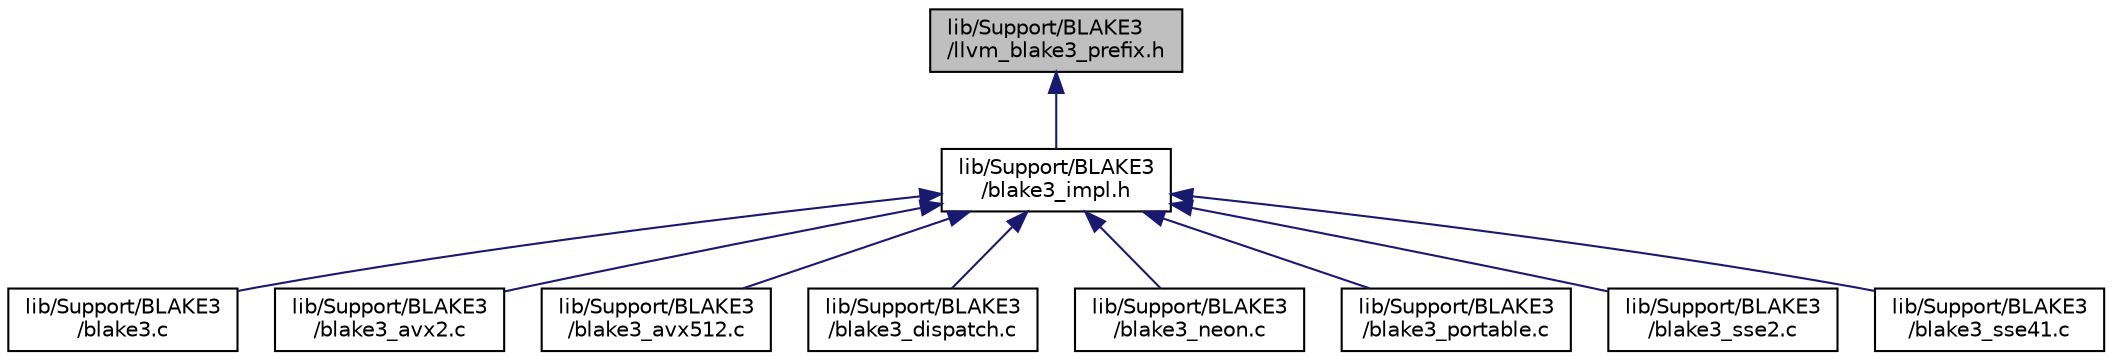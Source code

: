 digraph "lib/Support/BLAKE3/llvm_blake3_prefix.h"
{
 // LATEX_PDF_SIZE
  bgcolor="transparent";
  edge [fontname="Helvetica",fontsize="10",labelfontname="Helvetica",labelfontsize="10"];
  node [fontname="Helvetica",fontsize="10",shape=record];
  Node1 [label="lib/Support/BLAKE3\l/llvm_blake3_prefix.h",height=0.2,width=0.4,color="black", fillcolor="grey75", style="filled", fontcolor="black",tooltip=" "];
  Node1 -> Node2 [dir="back",color="midnightblue",fontsize="10",style="solid",fontname="Helvetica"];
  Node2 [label="lib/Support/BLAKE3\l/blake3_impl.h",height=0.2,width=0.4,color="black",URL="$blake3__impl_8h.html",tooltip=" "];
  Node2 -> Node3 [dir="back",color="midnightblue",fontsize="10",style="solid",fontname="Helvetica"];
  Node3 [label="lib/Support/BLAKE3\l/blake3.c",height=0.2,width=0.4,color="black",URL="$blake3_8c.html",tooltip=" "];
  Node2 -> Node4 [dir="back",color="midnightblue",fontsize="10",style="solid",fontname="Helvetica"];
  Node4 [label="lib/Support/BLAKE3\l/blake3_avx2.c",height=0.2,width=0.4,color="black",URL="$blake3__avx2_8c.html",tooltip=" "];
  Node2 -> Node5 [dir="back",color="midnightblue",fontsize="10",style="solid",fontname="Helvetica"];
  Node5 [label="lib/Support/BLAKE3\l/blake3_avx512.c",height=0.2,width=0.4,color="black",URL="$blake3__avx512_8c.html",tooltip=" "];
  Node2 -> Node6 [dir="back",color="midnightblue",fontsize="10",style="solid",fontname="Helvetica"];
  Node6 [label="lib/Support/BLAKE3\l/blake3_dispatch.c",height=0.2,width=0.4,color="black",URL="$blake3__dispatch_8c.html",tooltip=" "];
  Node2 -> Node7 [dir="back",color="midnightblue",fontsize="10",style="solid",fontname="Helvetica"];
  Node7 [label="lib/Support/BLAKE3\l/blake3_neon.c",height=0.2,width=0.4,color="black",URL="$blake3__neon_8c.html",tooltip=" "];
  Node2 -> Node8 [dir="back",color="midnightblue",fontsize="10",style="solid",fontname="Helvetica"];
  Node8 [label="lib/Support/BLAKE3\l/blake3_portable.c",height=0.2,width=0.4,color="black",URL="$blake3__portable_8c.html",tooltip=" "];
  Node2 -> Node9 [dir="back",color="midnightblue",fontsize="10",style="solid",fontname="Helvetica"];
  Node9 [label="lib/Support/BLAKE3\l/blake3_sse2.c",height=0.2,width=0.4,color="black",URL="$blake3__sse2_8c.html",tooltip=" "];
  Node2 -> Node10 [dir="back",color="midnightblue",fontsize="10",style="solid",fontname="Helvetica"];
  Node10 [label="lib/Support/BLAKE3\l/blake3_sse41.c",height=0.2,width=0.4,color="black",URL="$blake3__sse41_8c.html",tooltip=" "];
}
